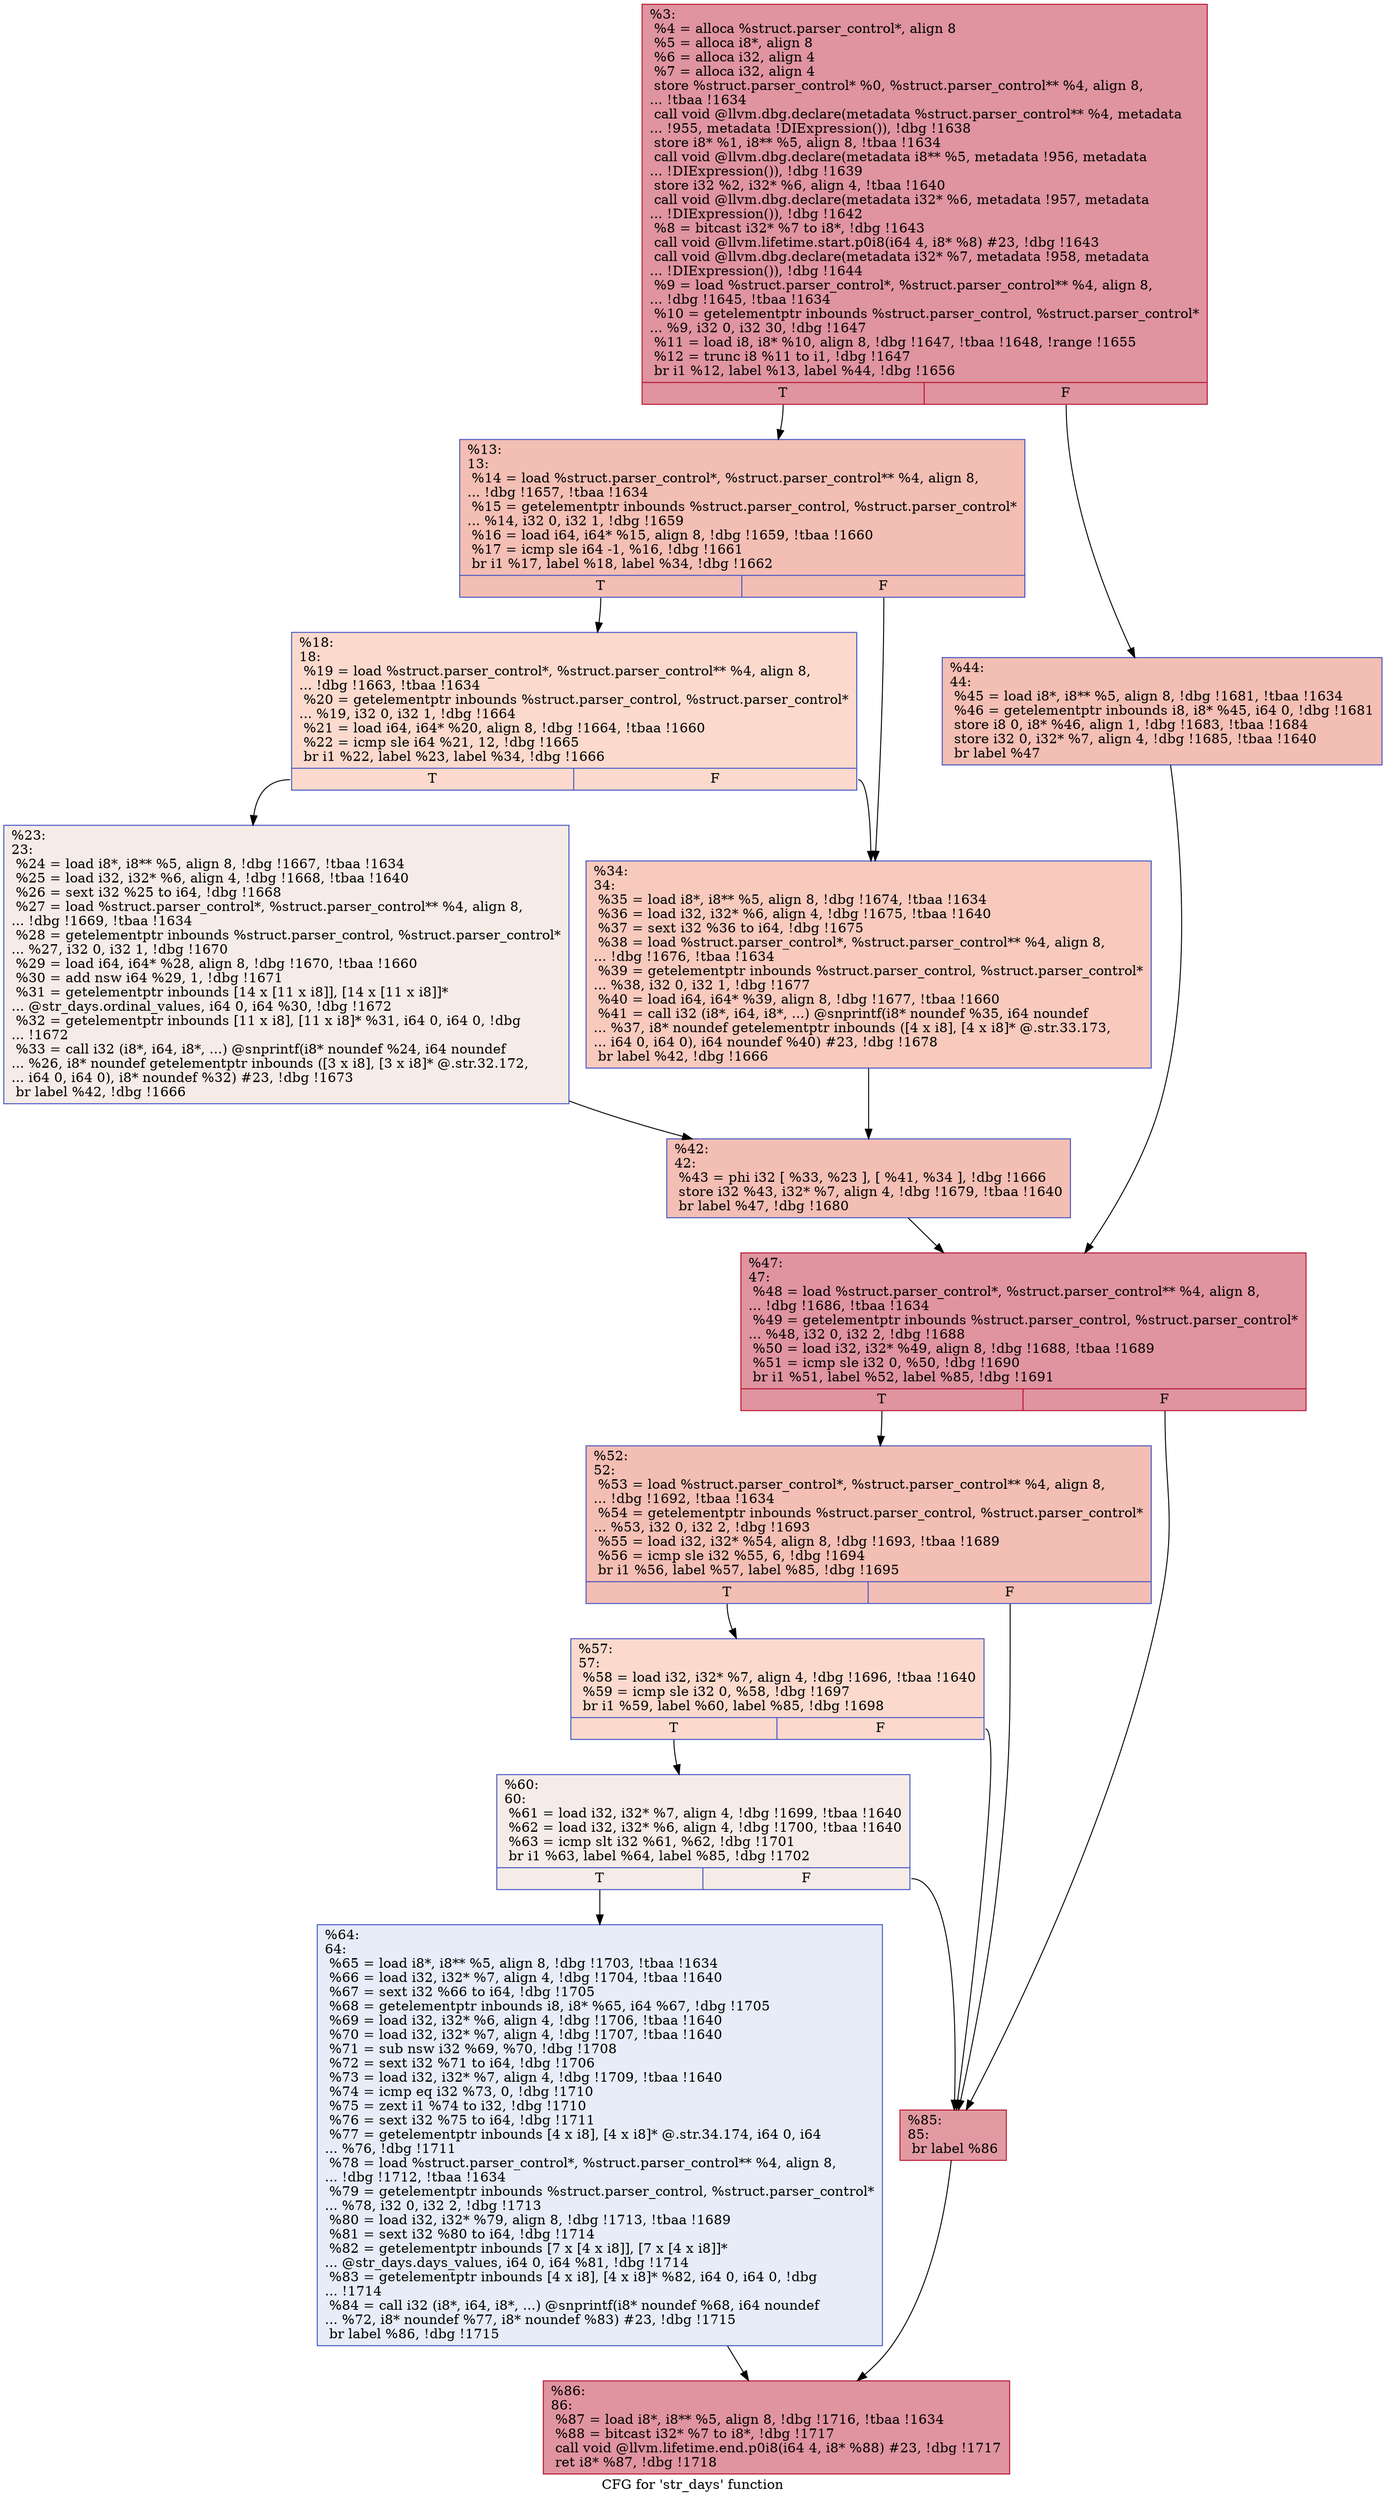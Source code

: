 digraph "CFG for 'str_days' function" {
	label="CFG for 'str_days' function";

	Node0x16db940 [shape=record,color="#b70d28ff", style=filled, fillcolor="#b70d2870",label="{%3:\l  %4 = alloca %struct.parser_control*, align 8\l  %5 = alloca i8*, align 8\l  %6 = alloca i32, align 4\l  %7 = alloca i32, align 4\l  store %struct.parser_control* %0, %struct.parser_control** %4, align 8,\l... !tbaa !1634\l  call void @llvm.dbg.declare(metadata %struct.parser_control** %4, metadata\l... !955, metadata !DIExpression()), !dbg !1638\l  store i8* %1, i8** %5, align 8, !tbaa !1634\l  call void @llvm.dbg.declare(metadata i8** %5, metadata !956, metadata\l... !DIExpression()), !dbg !1639\l  store i32 %2, i32* %6, align 4, !tbaa !1640\l  call void @llvm.dbg.declare(metadata i32* %6, metadata !957, metadata\l... !DIExpression()), !dbg !1642\l  %8 = bitcast i32* %7 to i8*, !dbg !1643\l  call void @llvm.lifetime.start.p0i8(i64 4, i8* %8) #23, !dbg !1643\l  call void @llvm.dbg.declare(metadata i32* %7, metadata !958, metadata\l... !DIExpression()), !dbg !1644\l  %9 = load %struct.parser_control*, %struct.parser_control** %4, align 8,\l... !dbg !1645, !tbaa !1634\l  %10 = getelementptr inbounds %struct.parser_control, %struct.parser_control*\l... %9, i32 0, i32 30, !dbg !1647\l  %11 = load i8, i8* %10, align 8, !dbg !1647, !tbaa !1648, !range !1655\l  %12 = trunc i8 %11 to i1, !dbg !1647\l  br i1 %12, label %13, label %44, !dbg !1656\l|{<s0>T|<s1>F}}"];
	Node0x16db940:s0 -> Node0x16dd4a0;
	Node0x16db940:s1 -> Node0x16dd630;
	Node0x16dd4a0 [shape=record,color="#3d50c3ff", style=filled, fillcolor="#e36c5570",label="{%13:\l13:                                               \l  %14 = load %struct.parser_control*, %struct.parser_control** %4, align 8,\l... !dbg !1657, !tbaa !1634\l  %15 = getelementptr inbounds %struct.parser_control, %struct.parser_control*\l... %14, i32 0, i32 1, !dbg !1659\l  %16 = load i64, i64* %15, align 8, !dbg !1659, !tbaa !1660\l  %17 = icmp sle i64 -1, %16, !dbg !1661\l  br i1 %17, label %18, label %34, !dbg !1662\l|{<s0>T|<s1>F}}"];
	Node0x16dd4a0:s0 -> Node0x16dd4f0;
	Node0x16dd4a0:s1 -> Node0x16dd590;
	Node0x16dd4f0 [shape=record,color="#3d50c3ff", style=filled, fillcolor="#f7ac8e70",label="{%18:\l18:                                               \l  %19 = load %struct.parser_control*, %struct.parser_control** %4, align 8,\l... !dbg !1663, !tbaa !1634\l  %20 = getelementptr inbounds %struct.parser_control, %struct.parser_control*\l... %19, i32 0, i32 1, !dbg !1664\l  %21 = load i64, i64* %20, align 8, !dbg !1664, !tbaa !1660\l  %22 = icmp sle i64 %21, 12, !dbg !1665\l  br i1 %22, label %23, label %34, !dbg !1666\l|{<s0>T|<s1>F}}"];
	Node0x16dd4f0:s0 -> Node0x16dd540;
	Node0x16dd4f0:s1 -> Node0x16dd590;
	Node0x16dd540 [shape=record,color="#3d50c3ff", style=filled, fillcolor="#ead5c970",label="{%23:\l23:                                               \l  %24 = load i8*, i8** %5, align 8, !dbg !1667, !tbaa !1634\l  %25 = load i32, i32* %6, align 4, !dbg !1668, !tbaa !1640\l  %26 = sext i32 %25 to i64, !dbg !1668\l  %27 = load %struct.parser_control*, %struct.parser_control** %4, align 8,\l... !dbg !1669, !tbaa !1634\l  %28 = getelementptr inbounds %struct.parser_control, %struct.parser_control*\l... %27, i32 0, i32 1, !dbg !1670\l  %29 = load i64, i64* %28, align 8, !dbg !1670, !tbaa !1660\l  %30 = add nsw i64 %29, 1, !dbg !1671\l  %31 = getelementptr inbounds [14 x [11 x i8]], [14 x [11 x i8]]*\l... @str_days.ordinal_values, i64 0, i64 %30, !dbg !1672\l  %32 = getelementptr inbounds [11 x i8], [11 x i8]* %31, i64 0, i64 0, !dbg\l... !1672\l  %33 = call i32 (i8*, i64, i8*, ...) @snprintf(i8* noundef %24, i64 noundef\l... %26, i8* noundef getelementptr inbounds ([3 x i8], [3 x i8]* @.str.32.172,\l... i64 0, i64 0), i8* noundef %32) #23, !dbg !1673\l  br label %42, !dbg !1666\l}"];
	Node0x16dd540 -> Node0x16dd5e0;
	Node0x16dd590 [shape=record,color="#3d50c3ff", style=filled, fillcolor="#ef886b70",label="{%34:\l34:                                               \l  %35 = load i8*, i8** %5, align 8, !dbg !1674, !tbaa !1634\l  %36 = load i32, i32* %6, align 4, !dbg !1675, !tbaa !1640\l  %37 = sext i32 %36 to i64, !dbg !1675\l  %38 = load %struct.parser_control*, %struct.parser_control** %4, align 8,\l... !dbg !1676, !tbaa !1634\l  %39 = getelementptr inbounds %struct.parser_control, %struct.parser_control*\l... %38, i32 0, i32 1, !dbg !1677\l  %40 = load i64, i64* %39, align 8, !dbg !1677, !tbaa !1660\l  %41 = call i32 (i8*, i64, i8*, ...) @snprintf(i8* noundef %35, i64 noundef\l... %37, i8* noundef getelementptr inbounds ([4 x i8], [4 x i8]* @.str.33.173,\l... i64 0, i64 0), i64 noundef %40) #23, !dbg !1678\l  br label %42, !dbg !1666\l}"];
	Node0x16dd590 -> Node0x16dd5e0;
	Node0x16dd5e0 [shape=record,color="#3d50c3ff", style=filled, fillcolor="#e36c5570",label="{%42:\l42:                                               \l  %43 = phi i32 [ %33, %23 ], [ %41, %34 ], !dbg !1666\l  store i32 %43, i32* %7, align 4, !dbg !1679, !tbaa !1640\l  br label %47, !dbg !1680\l}"];
	Node0x16dd5e0 -> Node0x16dd680;
	Node0x16dd630 [shape=record,color="#3d50c3ff", style=filled, fillcolor="#e36c5570",label="{%44:\l44:                                               \l  %45 = load i8*, i8** %5, align 8, !dbg !1681, !tbaa !1634\l  %46 = getelementptr inbounds i8, i8* %45, i64 0, !dbg !1681\l  store i8 0, i8* %46, align 1, !dbg !1683, !tbaa !1684\l  store i32 0, i32* %7, align 4, !dbg !1685, !tbaa !1640\l  br label %47\l}"];
	Node0x16dd630 -> Node0x16dd680;
	Node0x16dd680 [shape=record,color="#b70d28ff", style=filled, fillcolor="#b70d2870",label="{%47:\l47:                                               \l  %48 = load %struct.parser_control*, %struct.parser_control** %4, align 8,\l... !dbg !1686, !tbaa !1634\l  %49 = getelementptr inbounds %struct.parser_control, %struct.parser_control*\l... %48, i32 0, i32 2, !dbg !1688\l  %50 = load i32, i32* %49, align 8, !dbg !1688, !tbaa !1689\l  %51 = icmp sle i32 0, %50, !dbg !1690\l  br i1 %51, label %52, label %85, !dbg !1691\l|{<s0>T|<s1>F}}"];
	Node0x16dd680:s0 -> Node0x16dd6d0;
	Node0x16dd680:s1 -> Node0x16dd810;
	Node0x16dd6d0 [shape=record,color="#3d50c3ff", style=filled, fillcolor="#e36c5570",label="{%52:\l52:                                               \l  %53 = load %struct.parser_control*, %struct.parser_control** %4, align 8,\l... !dbg !1692, !tbaa !1634\l  %54 = getelementptr inbounds %struct.parser_control, %struct.parser_control*\l... %53, i32 0, i32 2, !dbg !1693\l  %55 = load i32, i32* %54, align 8, !dbg !1693, !tbaa !1689\l  %56 = icmp sle i32 %55, 6, !dbg !1694\l  br i1 %56, label %57, label %85, !dbg !1695\l|{<s0>T|<s1>F}}"];
	Node0x16dd6d0:s0 -> Node0x16dd720;
	Node0x16dd6d0:s1 -> Node0x16dd810;
	Node0x16dd720 [shape=record,color="#3d50c3ff", style=filled, fillcolor="#f7ac8e70",label="{%57:\l57:                                               \l  %58 = load i32, i32* %7, align 4, !dbg !1696, !tbaa !1640\l  %59 = icmp sle i32 0, %58, !dbg !1697\l  br i1 %59, label %60, label %85, !dbg !1698\l|{<s0>T|<s1>F}}"];
	Node0x16dd720:s0 -> Node0x16dd770;
	Node0x16dd720:s1 -> Node0x16dd810;
	Node0x16dd770 [shape=record,color="#3d50c3ff", style=filled, fillcolor="#ead5c970",label="{%60:\l60:                                               \l  %61 = load i32, i32* %7, align 4, !dbg !1699, !tbaa !1640\l  %62 = load i32, i32* %6, align 4, !dbg !1700, !tbaa !1640\l  %63 = icmp slt i32 %61, %62, !dbg !1701\l  br i1 %63, label %64, label %85, !dbg !1702\l|{<s0>T|<s1>F}}"];
	Node0x16dd770:s0 -> Node0x16dd7c0;
	Node0x16dd770:s1 -> Node0x16dd810;
	Node0x16dd7c0 [shape=record,color="#3d50c3ff", style=filled, fillcolor="#c7d7f070",label="{%64:\l64:                                               \l  %65 = load i8*, i8** %5, align 8, !dbg !1703, !tbaa !1634\l  %66 = load i32, i32* %7, align 4, !dbg !1704, !tbaa !1640\l  %67 = sext i32 %66 to i64, !dbg !1705\l  %68 = getelementptr inbounds i8, i8* %65, i64 %67, !dbg !1705\l  %69 = load i32, i32* %6, align 4, !dbg !1706, !tbaa !1640\l  %70 = load i32, i32* %7, align 4, !dbg !1707, !tbaa !1640\l  %71 = sub nsw i32 %69, %70, !dbg !1708\l  %72 = sext i32 %71 to i64, !dbg !1706\l  %73 = load i32, i32* %7, align 4, !dbg !1709, !tbaa !1640\l  %74 = icmp eq i32 %73, 0, !dbg !1710\l  %75 = zext i1 %74 to i32, !dbg !1710\l  %76 = sext i32 %75 to i64, !dbg !1711\l  %77 = getelementptr inbounds [4 x i8], [4 x i8]* @.str.34.174, i64 0, i64\l... %76, !dbg !1711\l  %78 = load %struct.parser_control*, %struct.parser_control** %4, align 8,\l... !dbg !1712, !tbaa !1634\l  %79 = getelementptr inbounds %struct.parser_control, %struct.parser_control*\l... %78, i32 0, i32 2, !dbg !1713\l  %80 = load i32, i32* %79, align 8, !dbg !1713, !tbaa !1689\l  %81 = sext i32 %80 to i64, !dbg !1714\l  %82 = getelementptr inbounds [7 x [4 x i8]], [7 x [4 x i8]]*\l... @str_days.days_values, i64 0, i64 %81, !dbg !1714\l  %83 = getelementptr inbounds [4 x i8], [4 x i8]* %82, i64 0, i64 0, !dbg\l... !1714\l  %84 = call i32 (i8*, i64, i8*, ...) @snprintf(i8* noundef %68, i64 noundef\l... %72, i8* noundef %77, i8* noundef %83) #23, !dbg !1715\l  br label %86, !dbg !1715\l}"];
	Node0x16dd7c0 -> Node0x16dd860;
	Node0x16dd810 [shape=record,color="#b70d28ff", style=filled, fillcolor="#bb1b2c70",label="{%85:\l85:                                               \l  br label %86\l}"];
	Node0x16dd810 -> Node0x16dd860;
	Node0x16dd860 [shape=record,color="#b70d28ff", style=filled, fillcolor="#b70d2870",label="{%86:\l86:                                               \l  %87 = load i8*, i8** %5, align 8, !dbg !1716, !tbaa !1634\l  %88 = bitcast i32* %7 to i8*, !dbg !1717\l  call void @llvm.lifetime.end.p0i8(i64 4, i8* %88) #23, !dbg !1717\l  ret i8* %87, !dbg !1718\l}"];
}
